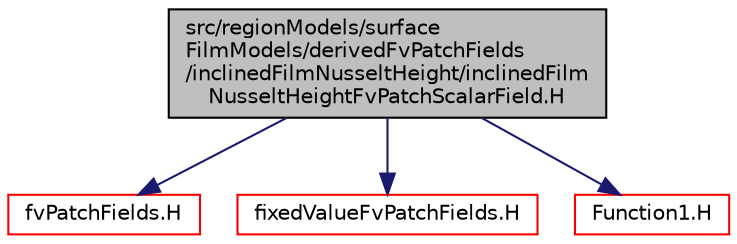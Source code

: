 digraph "src/regionModels/surfaceFilmModels/derivedFvPatchFields/inclinedFilmNusseltHeight/inclinedFilmNusseltHeightFvPatchScalarField.H"
{
  bgcolor="transparent";
  edge [fontname="Helvetica",fontsize="10",labelfontname="Helvetica",labelfontsize="10"];
  node [fontname="Helvetica",fontsize="10",shape=record];
  Node1 [label="src/regionModels/surface\lFilmModels/derivedFvPatchFields\l/inclinedFilmNusseltHeight/inclinedFilm\lNusseltHeightFvPatchScalarField.H",height=0.2,width=0.4,color="black", fillcolor="grey75", style="filled", fontcolor="black"];
  Node1 -> Node2 [color="midnightblue",fontsize="10",style="solid",fontname="Helvetica"];
  Node2 [label="fvPatchFields.H",height=0.2,width=0.4,color="red",URL="$a05674.html"];
  Node1 -> Node3 [color="midnightblue",fontsize="10",style="solid",fontname="Helvetica"];
  Node3 [label="fixedValueFvPatchFields.H",height=0.2,width=0.4,color="red",URL="$a05333.html"];
  Node1 -> Node4 [color="midnightblue",fontsize="10",style="solid",fontname="Helvetica"];
  Node4 [label="Function1.H",height=0.2,width=0.4,color="red",URL="$a09154.html"];
}
